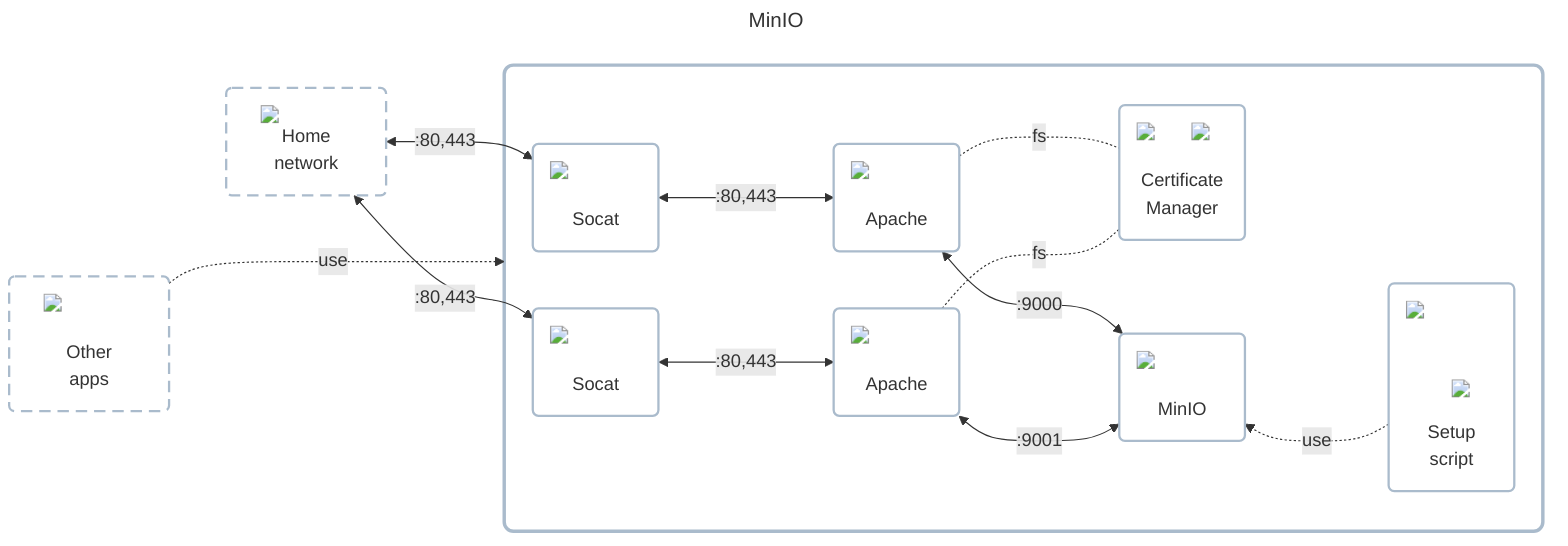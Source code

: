 ---
title: MinIO
---

flowchart LR
    classDef cluster fill:#ffffff00,stroke:#aabbccff,stroke-width:3px,rx:8px,ry:8px;
    classDef node fill:#ffffff00,stroke:#aabbccff,stroke-width:2px,rx:5px,ry:5px;
    classDef dashed_border stroke-dasharray:10 6;

    home_network["<img src='../../../../icons/network.png' style='min-width:80px;max-width:80px' />Home<br />network"]
    class home_network dashed_border
    other_apps["<img src='../../../../icons/apps.png' style='min-width:80px;max-width:80px' /><br />Other<br />apps"]
    class other_apps dashed_border

    subgraph app_wrapper[" "]
        socket_proxy_1("<img src='../../../../icons/ingress.png' style='min-width:80px;max-width:80px' /><br />Socat")
        socket_proxy_2("<img src='../../../../icons/ingress.png' style='min-width:80px;max-width:80px' /><br />Socat")
        http_proxy_1("<img src='../../../../icons/apache.png' style='min-width:80px;max-width:80px' /><br />Apache")
        http_proxy_2("<img src='../../../../icons/apache.png' style='min-width:80px;max-width:80px' /><br />Apache")
        certificate_manager("<img src='../../../../icons/cronjob.png' style='min-width:32px;max-width:32px;position:absolute;top:0;right:0' /><img src='../../../../icons/lets-encrypt.png' style='min-width:80px;max-width:80px' /><br />Certificate<br />Manager")
        minio("<img src='../../../../icons/minio.png' style='min-width:80px;max-width:80px' /><br />MinIO")
        minio_setup("<div style='position:relative;width:80px;height:80px;margin:0 auto'><img src='../../../../icons/minio.png' style='min-width:80px;max-width:80px' /><img src='../../../../icons/bash.png' style='min-width:40px;max-width:40px;position:absolute;bottom:-5px;right:0' /></div><br />Setup<br />script")

        socket_proxy_1 <--->|:80,443| http_proxy_1 <--->|:9000| minio
        socket_proxy_2 <--->|:80,443| http_proxy_2 <--->|:9001| minio
        http_proxy_1 & http_proxy_2 -..-|fs| certificate_manager
        minio ~~~ minio_setup -..->|use| minio
    end

    home_network <-->|:80,443| socket_proxy_1 & socket_proxy_2
    other_apps -..->|use| app_wrapper
    other_apps ~~~~ socket_proxy_2
